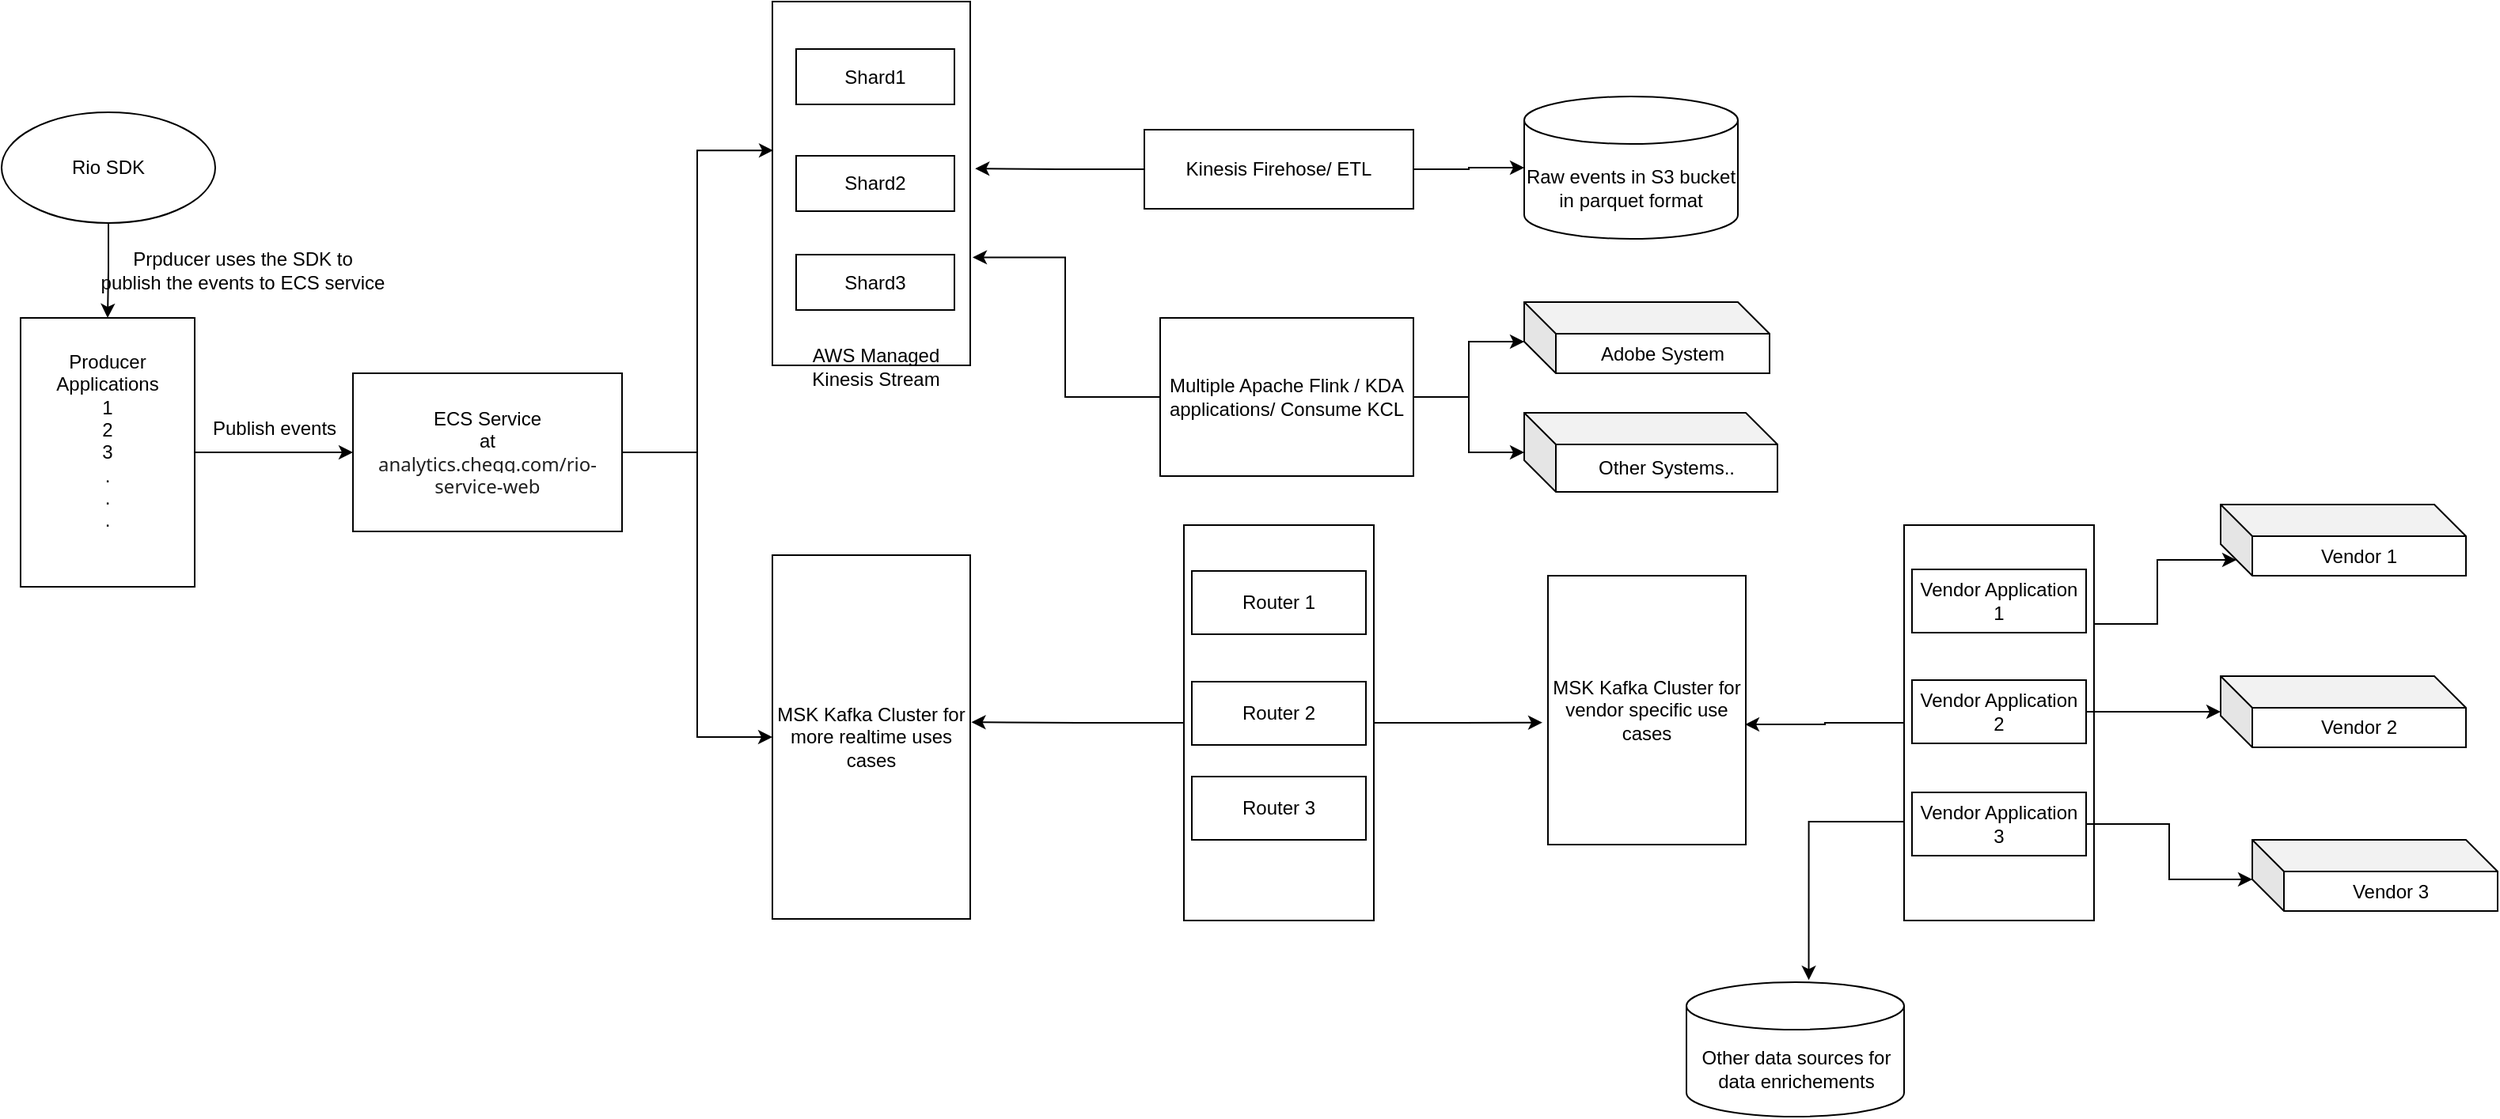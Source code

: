 <mxfile version="25.0.3">
  <diagram name="Page-1" id="SsrnoutQnXabE9va70Cc">
    <mxGraphModel dx="1434" dy="1978" grid="1" gridSize="10" guides="1" tooltips="1" connect="1" arrows="1" fold="1" page="1" pageScale="1" pageWidth="827" pageHeight="1169" math="0" shadow="0">
      <root>
        <mxCell id="0" />
        <mxCell id="1" parent="0" />
        <mxCell id="bDXXekkd5-EwSkiZ4GkZ-7" value="" style="rounded=0;whiteSpace=wrap;html=1;" vertex="1" parent="1">
          <mxGeometry x="525" y="-50" width="125" height="230" as="geometry" />
        </mxCell>
        <mxCell id="bDXXekkd5-EwSkiZ4GkZ-3" style="edgeStyle=orthogonalEdgeStyle;rounded=0;orthogonalLoop=1;jettySize=auto;html=1;entryX=0;entryY=0.5;entryDx=0;entryDy=0;" edge="1" parent="1" source="bDXXekkd5-EwSkiZ4GkZ-1" target="bDXXekkd5-EwSkiZ4GkZ-2">
          <mxGeometry relative="1" as="geometry" />
        </mxCell>
        <mxCell id="bDXXekkd5-EwSkiZ4GkZ-1" value="Producer Applications&lt;div&gt;1&lt;/div&gt;&lt;div&gt;2&lt;/div&gt;&lt;div&gt;3&lt;/div&gt;&lt;div&gt;.&lt;/div&gt;&lt;div&gt;.&lt;/div&gt;&lt;div&gt;.&lt;/div&gt;&lt;div&gt;&lt;br&gt;&lt;/div&gt;" style="rounded=0;whiteSpace=wrap;html=1;" vertex="1" parent="1">
          <mxGeometry x="50" y="150" width="110" height="170" as="geometry" />
        </mxCell>
        <mxCell id="bDXXekkd5-EwSkiZ4GkZ-55" style="edgeStyle=orthogonalEdgeStyle;rounded=0;orthogonalLoop=1;jettySize=auto;html=1;entryX=0;entryY=0.5;entryDx=0;entryDy=0;" edge="1" parent="1" source="bDXXekkd5-EwSkiZ4GkZ-2" target="bDXXekkd5-EwSkiZ4GkZ-53">
          <mxGeometry relative="1" as="geometry" />
        </mxCell>
        <mxCell id="bDXXekkd5-EwSkiZ4GkZ-2" value="ECS Service&lt;div&gt;at&lt;/div&gt;&lt;div&gt;&lt;span style=&quot;color: rgb(31, 31, 31); font-family: system-ui, sans-serif; text-align: start; background-color: rgb(255, 255, 255);&quot;&gt;analytics.chegg.com/rio-service-web&lt;/span&gt;&lt;/div&gt;" style="rounded=0;whiteSpace=wrap;html=1;" vertex="1" parent="1">
          <mxGeometry x="260" y="185" width="170" height="100" as="geometry" />
        </mxCell>
        <mxCell id="bDXXekkd5-EwSkiZ4GkZ-6" style="edgeStyle=orthogonalEdgeStyle;rounded=0;orthogonalLoop=1;jettySize=auto;html=1;entryX=0.5;entryY=0;entryDx=0;entryDy=0;" edge="1" parent="1" source="bDXXekkd5-EwSkiZ4GkZ-4" target="bDXXekkd5-EwSkiZ4GkZ-1">
          <mxGeometry relative="1" as="geometry" />
        </mxCell>
        <mxCell id="bDXXekkd5-EwSkiZ4GkZ-4" value="Rio SDK" style="ellipse;whiteSpace=wrap;html=1;" vertex="1" parent="1">
          <mxGeometry x="38" y="20" width="135" height="70" as="geometry" />
        </mxCell>
        <mxCell id="bDXXekkd5-EwSkiZ4GkZ-8" value="Shard1" style="rounded=0;whiteSpace=wrap;html=1;" vertex="1" parent="1">
          <mxGeometry x="540" y="-20" width="100" height="35" as="geometry" />
        </mxCell>
        <mxCell id="bDXXekkd5-EwSkiZ4GkZ-9" value="Shard2" style="rounded=0;whiteSpace=wrap;html=1;" vertex="1" parent="1">
          <mxGeometry x="540" y="47.5" width="100" height="35" as="geometry" />
        </mxCell>
        <mxCell id="bDXXekkd5-EwSkiZ4GkZ-10" value="Shard3" style="rounded=0;whiteSpace=wrap;html=1;" vertex="1" parent="1">
          <mxGeometry x="540" y="110" width="100" height="35" as="geometry" />
        </mxCell>
        <mxCell id="bDXXekkd5-EwSkiZ4GkZ-15" value="AWS Managed&lt;div&gt;Kinesis Stream&lt;/div&gt;" style="text;html=1;align=center;verticalAlign=middle;resizable=0;points=[];autosize=1;strokeColor=none;fillColor=none;" vertex="1" parent="1">
          <mxGeometry x="540" y="161" width="100" height="40" as="geometry" />
        </mxCell>
        <mxCell id="bDXXekkd5-EwSkiZ4GkZ-16" value="Prpducer uses the SDK to&lt;div&gt;publish the events to ECS service&lt;/div&gt;" style="text;html=1;align=center;verticalAlign=middle;resizable=0;points=[];autosize=1;strokeColor=none;fillColor=none;" vertex="1" parent="1">
          <mxGeometry x="90" y="100" width="200" height="40" as="geometry" />
        </mxCell>
        <mxCell id="bDXXekkd5-EwSkiZ4GkZ-17" value="Publish events" style="text;html=1;align=center;verticalAlign=middle;resizable=0;points=[];autosize=1;strokeColor=none;fillColor=none;" vertex="1" parent="1">
          <mxGeometry x="160" y="205" width="100" height="30" as="geometry" />
        </mxCell>
        <mxCell id="bDXXekkd5-EwSkiZ4GkZ-18" value="Raw events in S3 bucket in parquet format" style="shape=cylinder3;whiteSpace=wrap;html=1;boundedLbl=1;backgroundOutline=1;size=15;" vertex="1" parent="1">
          <mxGeometry x="1000" y="10" width="135" height="90" as="geometry" />
        </mxCell>
        <mxCell id="bDXXekkd5-EwSkiZ4GkZ-37" style="edgeStyle=orthogonalEdgeStyle;rounded=0;orthogonalLoop=1;jettySize=auto;html=1;" edge="1" parent="1" source="bDXXekkd5-EwSkiZ4GkZ-19" target="bDXXekkd5-EwSkiZ4GkZ-18">
          <mxGeometry relative="1" as="geometry" />
        </mxCell>
        <mxCell id="bDXXekkd5-EwSkiZ4GkZ-19" value="Kinesis Firehose/ ETL" style="rounded=0;whiteSpace=wrap;html=1;" vertex="1" parent="1">
          <mxGeometry x="760" y="31" width="170" height="50" as="geometry" />
        </mxCell>
        <mxCell id="bDXXekkd5-EwSkiZ4GkZ-36" style="edgeStyle=orthogonalEdgeStyle;rounded=0;orthogonalLoop=1;jettySize=auto;html=1;entryX=1.025;entryY=0.459;entryDx=0;entryDy=0;entryPerimeter=0;" edge="1" parent="1" source="bDXXekkd5-EwSkiZ4GkZ-19" target="bDXXekkd5-EwSkiZ4GkZ-7">
          <mxGeometry relative="1" as="geometry" />
        </mxCell>
        <mxCell id="bDXXekkd5-EwSkiZ4GkZ-38" style="edgeStyle=orthogonalEdgeStyle;rounded=0;orthogonalLoop=1;jettySize=auto;html=1;entryX=0.004;entryY=0.409;entryDx=0;entryDy=0;entryPerimeter=0;" edge="1" parent="1" source="bDXXekkd5-EwSkiZ4GkZ-2" target="bDXXekkd5-EwSkiZ4GkZ-7">
          <mxGeometry relative="1" as="geometry" />
        </mxCell>
        <mxCell id="bDXXekkd5-EwSkiZ4GkZ-59" style="edgeStyle=orthogonalEdgeStyle;rounded=0;orthogonalLoop=1;jettySize=auto;html=1;" edge="1" parent="1" source="bDXXekkd5-EwSkiZ4GkZ-47" target="bDXXekkd5-EwSkiZ4GkZ-48">
          <mxGeometry relative="1" as="geometry" />
        </mxCell>
        <mxCell id="bDXXekkd5-EwSkiZ4GkZ-47" value="Multiple Apache Flink / KDA applications/ Consume KCL" style="rounded=0;whiteSpace=wrap;html=1;" vertex="1" parent="1">
          <mxGeometry x="770" y="150" width="160" height="100" as="geometry" />
        </mxCell>
        <mxCell id="bDXXekkd5-EwSkiZ4GkZ-48" value="Other Systems.." style="shape=cube;whiteSpace=wrap;html=1;boundedLbl=1;backgroundOutline=1;darkOpacity=0.05;darkOpacity2=0.1;" vertex="1" parent="1">
          <mxGeometry x="1000" y="210" width="160" height="50" as="geometry" />
        </mxCell>
        <mxCell id="bDXXekkd5-EwSkiZ4GkZ-51" value="Adobe System" style="shape=cube;whiteSpace=wrap;html=1;boundedLbl=1;backgroundOutline=1;darkOpacity=0.05;darkOpacity2=0.1;" vertex="1" parent="1">
          <mxGeometry x="1000" y="140" width="155" height="45" as="geometry" />
        </mxCell>
        <mxCell id="bDXXekkd5-EwSkiZ4GkZ-53" value="MSK Kafka Cluster for more realtime uses cases" style="rounded=0;whiteSpace=wrap;html=1;" vertex="1" parent="1">
          <mxGeometry x="525" y="300" width="125" height="230" as="geometry" />
        </mxCell>
        <mxCell id="bDXXekkd5-EwSkiZ4GkZ-57" style="edgeStyle=orthogonalEdgeStyle;rounded=0;orthogonalLoop=1;jettySize=auto;html=1;entryX=1.012;entryY=0.703;entryDx=0;entryDy=0;entryPerimeter=0;" edge="1" parent="1" source="bDXXekkd5-EwSkiZ4GkZ-47" target="bDXXekkd5-EwSkiZ4GkZ-7">
          <mxGeometry relative="1" as="geometry" />
        </mxCell>
        <mxCell id="bDXXekkd5-EwSkiZ4GkZ-58" style="edgeStyle=orthogonalEdgeStyle;rounded=0;orthogonalLoop=1;jettySize=auto;html=1;entryX=0;entryY=0;entryDx=0;entryDy=25;entryPerimeter=0;" edge="1" parent="1" source="bDXXekkd5-EwSkiZ4GkZ-47" target="bDXXekkd5-EwSkiZ4GkZ-51">
          <mxGeometry relative="1" as="geometry" />
        </mxCell>
        <mxCell id="bDXXekkd5-EwSkiZ4GkZ-60" value="" style="rounded=0;whiteSpace=wrap;html=1;" vertex="1" parent="1">
          <mxGeometry x="785" y="281" width="120" height="250" as="geometry" />
        </mxCell>
        <mxCell id="bDXXekkd5-EwSkiZ4GkZ-61" value="Router 1" style="rounded=0;whiteSpace=wrap;html=1;" vertex="1" parent="1">
          <mxGeometry x="790" y="310" width="110" height="40" as="geometry" />
        </mxCell>
        <mxCell id="bDXXekkd5-EwSkiZ4GkZ-62" value="Router 2" style="rounded=0;whiteSpace=wrap;html=1;" vertex="1" parent="1">
          <mxGeometry x="790" y="380" width="110" height="40" as="geometry" />
        </mxCell>
        <mxCell id="bDXXekkd5-EwSkiZ4GkZ-63" value="Router 3" style="rounded=0;whiteSpace=wrap;html=1;" vertex="1" parent="1">
          <mxGeometry x="790" y="440" width="110" height="40" as="geometry" />
        </mxCell>
        <mxCell id="bDXXekkd5-EwSkiZ4GkZ-65" value="MSK Kafka Cluster for vendor specific use cases" style="rounded=0;whiteSpace=wrap;html=1;" vertex="1" parent="1">
          <mxGeometry x="1015" y="313" width="125" height="170" as="geometry" />
        </mxCell>
        <mxCell id="bDXXekkd5-EwSkiZ4GkZ-66" style="edgeStyle=orthogonalEdgeStyle;rounded=0;orthogonalLoop=1;jettySize=auto;html=1;entryX=-0.028;entryY=0.546;entryDx=0;entryDy=0;entryPerimeter=0;" edge="1" parent="1" source="bDXXekkd5-EwSkiZ4GkZ-60" target="bDXXekkd5-EwSkiZ4GkZ-65">
          <mxGeometry relative="1" as="geometry" />
        </mxCell>
        <mxCell id="bDXXekkd5-EwSkiZ4GkZ-67" style="edgeStyle=orthogonalEdgeStyle;rounded=0;orthogonalLoop=1;jettySize=auto;html=1;entryX=1.006;entryY=0.459;entryDx=0;entryDy=0;entryPerimeter=0;" edge="1" parent="1" source="bDXXekkd5-EwSkiZ4GkZ-60" target="bDXXekkd5-EwSkiZ4GkZ-53">
          <mxGeometry relative="1" as="geometry" />
        </mxCell>
        <mxCell id="bDXXekkd5-EwSkiZ4GkZ-70" value="" style="rounded=0;whiteSpace=wrap;html=1;" vertex="1" parent="1">
          <mxGeometry x="1240" y="281" width="120" height="250" as="geometry" />
        </mxCell>
        <mxCell id="bDXXekkd5-EwSkiZ4GkZ-71" value="Vendor Application 1" style="rounded=0;whiteSpace=wrap;html=1;" vertex="1" parent="1">
          <mxGeometry x="1245" y="309" width="110" height="40" as="geometry" />
        </mxCell>
        <mxCell id="bDXXekkd5-EwSkiZ4GkZ-82" style="edgeStyle=orthogonalEdgeStyle;rounded=0;orthogonalLoop=1;jettySize=auto;html=1;" edge="1" parent="1" source="bDXXekkd5-EwSkiZ4GkZ-72" target="bDXXekkd5-EwSkiZ4GkZ-79">
          <mxGeometry relative="1" as="geometry" />
        </mxCell>
        <mxCell id="bDXXekkd5-EwSkiZ4GkZ-72" value="Vendor Application 2" style="rounded=0;whiteSpace=wrap;html=1;" vertex="1" parent="1">
          <mxGeometry x="1245" y="379" width="110" height="40" as="geometry" />
        </mxCell>
        <mxCell id="bDXXekkd5-EwSkiZ4GkZ-73" value="Vendor Application 3" style="rounded=0;whiteSpace=wrap;html=1;" vertex="1" parent="1">
          <mxGeometry x="1245" y="450" width="110" height="40" as="geometry" />
        </mxCell>
        <mxCell id="bDXXekkd5-EwSkiZ4GkZ-75" value="Other data sources for data enrichements" style="shape=cylinder3;whiteSpace=wrap;html=1;boundedLbl=1;backgroundOutline=1;size=15;" vertex="1" parent="1">
          <mxGeometry x="1102.5" y="570" width="137.5" height="85" as="geometry" />
        </mxCell>
        <mxCell id="bDXXekkd5-EwSkiZ4GkZ-76" style="edgeStyle=orthogonalEdgeStyle;rounded=0;orthogonalLoop=1;jettySize=auto;html=1;entryX=0.996;entryY=0.553;entryDx=0;entryDy=0;entryPerimeter=0;" edge="1" parent="1" source="bDXXekkd5-EwSkiZ4GkZ-70" target="bDXXekkd5-EwSkiZ4GkZ-65">
          <mxGeometry relative="1" as="geometry" />
        </mxCell>
        <mxCell id="bDXXekkd5-EwSkiZ4GkZ-78" value="Vendor 1" style="shape=cube;whiteSpace=wrap;html=1;boundedLbl=1;backgroundOutline=1;darkOpacity=0.05;darkOpacity2=0.1;" vertex="1" parent="1">
          <mxGeometry x="1440" y="268" width="155" height="45" as="geometry" />
        </mxCell>
        <mxCell id="bDXXekkd5-EwSkiZ4GkZ-79" value="Vendor 2" style="shape=cube;whiteSpace=wrap;html=1;boundedLbl=1;backgroundOutline=1;darkOpacity=0.05;darkOpacity2=0.1;" vertex="1" parent="1">
          <mxGeometry x="1440" y="376.5" width="155" height="45" as="geometry" />
        </mxCell>
        <mxCell id="bDXXekkd5-EwSkiZ4GkZ-80" value="Vendor 3" style="shape=cube;whiteSpace=wrap;html=1;boundedLbl=1;backgroundOutline=1;darkOpacity=0.05;darkOpacity2=0.1;" vertex="1" parent="1">
          <mxGeometry x="1460" y="480" width="155" height="45" as="geometry" />
        </mxCell>
        <mxCell id="bDXXekkd5-EwSkiZ4GkZ-81" style="edgeStyle=orthogonalEdgeStyle;rounded=0;orthogonalLoop=1;jettySize=auto;html=1;exitX=1;exitY=0.25;exitDx=0;exitDy=0;entryX=0;entryY=0;entryDx=10;entryDy=35;entryPerimeter=0;" edge="1" parent="1" source="bDXXekkd5-EwSkiZ4GkZ-70" target="bDXXekkd5-EwSkiZ4GkZ-78">
          <mxGeometry relative="1" as="geometry" />
        </mxCell>
        <mxCell id="bDXXekkd5-EwSkiZ4GkZ-83" style="edgeStyle=orthogonalEdgeStyle;rounded=0;orthogonalLoop=1;jettySize=auto;html=1;entryX=0;entryY=0;entryDx=0;entryDy=25;entryPerimeter=0;" edge="1" parent="1" source="bDXXekkd5-EwSkiZ4GkZ-73" target="bDXXekkd5-EwSkiZ4GkZ-80">
          <mxGeometry relative="1" as="geometry" />
        </mxCell>
        <mxCell id="bDXXekkd5-EwSkiZ4GkZ-85" style="edgeStyle=orthogonalEdgeStyle;rounded=0;orthogonalLoop=1;jettySize=auto;html=1;exitX=0;exitY=0.75;exitDx=0;exitDy=0;entryX=0.562;entryY=-0.016;entryDx=0;entryDy=0;entryPerimeter=0;" edge="1" parent="1" source="bDXXekkd5-EwSkiZ4GkZ-70" target="bDXXekkd5-EwSkiZ4GkZ-75">
          <mxGeometry relative="1" as="geometry" />
        </mxCell>
      </root>
    </mxGraphModel>
  </diagram>
</mxfile>
